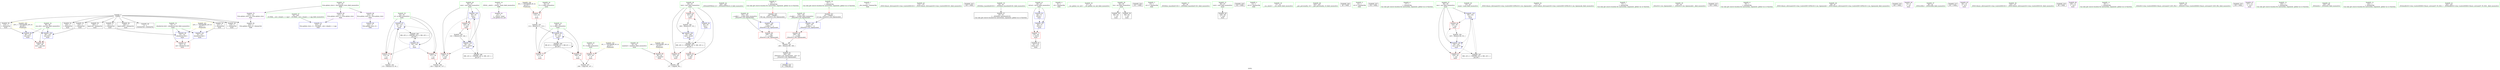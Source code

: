 digraph "SVFG" {
	label="SVFG";

	Node0x55f5623332a0 [shape=record,color=grey,label="{NodeID: 0\nNullPtr}"];
	Node0x55f5623332a0 -> Node0x55f56234e120[style=solid];
	Node0x55f5623332a0 -> Node0x55f56234e220[style=solid];
	Node0x55f5623332a0 -> Node0x55f56234e2f0[style=solid];
	Node0x55f5623332a0 -> Node0x55f56234e3c0[style=solid];
	Node0x55f5623332a0 -> Node0x55f56234e490[style=solid];
	Node0x55f5623332a0 -> Node0x55f56234e560[style=solid];
	Node0x55f5623332a0 -> Node0x55f56234e630[style=solid];
	Node0x55f5623332a0 -> Node0x55f56234e700[style=solid];
	Node0x55f5623332a0 -> Node0x55f56234e7d0[style=solid];
	Node0x55f5623332a0 -> Node0x55f562350630[style=solid];
	Node0x55f56234d1a0 [shape=record,color=blue,label="{NodeID: 97\n54\<--115\nji\<--inc\nmain\n}"];
	Node0x55f56234d1a0 -> Node0x55f56234f8d0[style=dashed];
	Node0x55f56234d1a0 -> Node0x55f56234f9a0[style=dashed];
	Node0x55f56234d1a0 -> Node0x55f56234d1a0[style=dashed];
	Node0x55f56234d1a0 -> Node0x55f56235fb20[style=dashed];
	Node0x55f5623346c0 [shape=record,color=green,label="{NodeID: 14\n4\<--6\n_ZStL8__ioinit\<--_ZStL8__ioinit_field_insensitive\nGlob }"];
	Node0x55f5623346c0 -> Node0x55f56234edb0[style=solid];
	Node0x55f562350b90 [shape=record,color=yellow,style=double,label="{NodeID: 194\n8V_1 = ENCHI(MR_8V_0)\npts\{53 \}\nFun[main]}"];
	Node0x55f562350b90 -> Node0x55f56234f800[style=dashed];
	Node0x55f56234be80 [shape=record,color=green,label="{NodeID: 28\n60\<--61\ntest\<--test_field_insensitive\nmain\n}"];
	Node0x55f56234be80 -> Node0x55f56234fdb0[style=solid];
	Node0x55f56234be80 -> Node0x55f56234fe80[style=solid];
	Node0x55f56234be80 -> Node0x55f56234ff50[style=solid];
	Node0x55f56234be80 -> Node0x55f562350800[style=solid];
	Node0x55f56234be80 -> Node0x55f5623519f0[style=solid];
	Node0x55f56234cb60 [shape=record,color=green,label="{NodeID: 42\n164\<--165\n_ZNSolsEPFRSoS_E\<--_ZNSolsEPFRSoS_E_field_insensitive\n}"];
	Node0x55f56236df10 [shape=record,color=black,label="{NodeID: 222\n79 = PHI(189, )\n}"];
	Node0x55f56234e7d0 [shape=record,color=black,label="{NodeID: 56\n183\<--3\nlpad.val29\<--dummyVal\nmain\n}"];
	Node0x55f56234f3c0 [shape=record,color=purple,label="{NodeID: 70\n234\<--16\nllvm.global_ctors_2\<--llvm.global_ctors\nGlob }"];
	Node0x55f56234f3c0 -> Node0x55f562350630[style=solid];
	Node0x55f562355ad0 [shape=record,color=grey,label="{NodeID: 167\n108 = cmp(106, 107, )\n}"];
	Node0x55f56234ff50 [shape=record,color=red,label="{NodeID: 84\n167\<--60\n\<--test\nmain\n}"];
	Node0x55f56234ff50 -> Node0x55f562355050[style=solid];
	Node0x55f562333500 [shape=record,color=green,label="{NodeID: 1\n7\<--1\n__dso_handle\<--dummyObj\nGlob }"];
	Node0x55f56234d270 [shape=record,color=blue,label="{NodeID: 98\n68\<--119\nexn.slot\<--\nmain\n}"];
	Node0x55f56234d270 -> Node0x55f5623500f0[style=dashed];
	Node0x55f562334a60 [shape=record,color=green,label="{NodeID: 15\n16\<--20\nllvm.global_ctors\<--llvm.global_ctors_field_insensitive\nGlob }"];
	Node0x55f562334a60 -> Node0x55f56234f1c0[style=solid];
	Node0x55f562334a60 -> Node0x55f56234f2c0[style=solid];
	Node0x55f562334a60 -> Node0x55f56234f3c0[style=solid];
	Node0x55f56234bf50 [shape=record,color=green,label="{NodeID: 29\n62\<--63\nnumtest\<--numtest_field_insensitive\nmain\n}"];
	Node0x55f56234bf50 -> Node0x55f562350020[style=solid];
	Node0x55f56234cc60 [shape=record,color=green,label="{NodeID: 43\n174\<--175\n_ZNSt14basic_ifstreamIcSt11char_traitsIcEED1Ev\<--_ZNSt14basic_ifstreamIcSt11char_traitsIcEED1Ev_field_insensitive\n}"];
	Node0x55f56236e140 [shape=record,color=black,label="{NodeID: 223\n100 = PHI()\n}"];
	Node0x55f56234e8a0 [shape=record,color=black,label="{NodeID: 57\n29\<--30\n\<--_ZNSt8ios_base4InitD1Ev\nCan only get source location for instruction, argument, global var or function.}"];
	Node0x55f56234f4c0 [shape=record,color=red,label="{NodeID: 71\n176\<--46\n\<--retval\nmain\n}"];
	Node0x55f56234f4c0 -> Node0x55f56234ec10[style=solid];
	Node0x55f562350020 [shape=record,color=red,label="{NodeID: 85\n96\<--62\n\<--numtest\nmain\n}"];
	Node0x55f562350020 -> Node0x55f5623557d0[style=solid];
	Node0x55f562333d90 [shape=record,color=green,label="{NodeID: 2\n8\<--1\n.str\<--dummyObj\nGlob }"];
	Node0x55f56234d340 [shape=record,color=blue,label="{NodeID: 99\n70\<--121\nehselector.slot\<--\nmain\n}"];
	Node0x55f56234d340 -> Node0x55f5623501c0[style=dashed];
	Node0x55f562334b60 [shape=record,color=green,label="{NodeID: 16\n21\<--22\n__cxx_global_var_init\<--__cxx_global_var_init_field_insensitive\n}"];
	Node0x55f56234c020 [shape=record,color=green,label="{NodeID: 30\n64\<--65\ncin\<--cin_field_insensitive\nmain\n}"];
	Node0x55f56234c020 -> Node0x55f56234e9a0[style=solid];
	Node0x55f56234c020 -> Node0x55f56234ea70[style=solid];
	Node0x55f56234cd60 [shape=record,color=green,label="{NodeID: 44\n192\<--193\n__a.addr\<--__a.addr_field_insensitive\n_ZStorSt13_Ios_OpenmodeS_\n}"];
	Node0x55f56234cd60 -> Node0x55f562350290[style=solid];
	Node0x55f56234cd60 -> Node0x55f562351b90[style=solid];
	Node0x55f56236e210 [shape=record,color=black,label="{NodeID: 224\n101 = PHI()\n}"];
	Node0x55f56234e9a0 [shape=record,color=black,label="{NodeID: 58\n88\<--64\n\<--cin\nmain\n}"];
	Node0x55f56234f590 [shape=record,color=red,label="{NodeID: 72\n106\<--48\n\<--L\nmain\n}"];
	Node0x55f56234f590 -> Node0x55f562355ad0[style=solid];
	Node0x55f5623500f0 [shape=record,color=red,label="{NodeID: 86\n180\<--68\nexn\<--exn.slot\nmain\n}"];
	Node0x55f562333720 [shape=record,color=green,label="{NodeID: 3\n10\<--1\n.str.1\<--dummyObj\nGlob }"];
	Node0x55f56234d410 [shape=record,color=blue,label="{NodeID: 100\n68\<--125\nexn.slot\<--\nmain\n}"];
	Node0x55f56234d410 -> Node0x55f5623500f0[style=dashed];
	Node0x55f562334c60 [shape=record,color=green,label="{NodeID: 17\n25\<--26\n_ZNSt8ios_base4InitC1Ev\<--_ZNSt8ios_base4InitC1Ev_field_insensitive\n}"];
	Node0x55f56234c0f0 [shape=record,color=green,label="{NodeID: 31\n66\<--67\ncout\<--cout_field_insensitive\nmain\n}"];
	Node0x55f56234c0f0 -> Node0x55f56234eb40[style=solid];
	Node0x55f56234ce30 [shape=record,color=green,label="{NodeID: 45\n194\<--195\n__b.addr\<--__b.addr_field_insensitive\n_ZStorSt13_Ios_OpenmodeS_\n}"];
	Node0x55f56234ce30 -> Node0x55f562350360[style=solid];
	Node0x55f56234ce30 -> Node0x55f562351c60[style=solid];
	Node0x55f56236e2e0 [shape=record,color=black,label="{NodeID: 225\n102 = PHI()\n}"];
	Node0x55f56234ea70 [shape=record,color=black,label="{NodeID: 59\n99\<--64\n\<--cin\nmain\n}"];
	Node0x55f56234f660 [shape=record,color=red,label="{NodeID: 73\n111\<--48\n\<--L\nmain\n}"];
	Node0x55f56234f660 -> Node0x55f5623554d0[style=solid];
	Node0x55f5623501c0 [shape=record,color=red,label="{NodeID: 87\n181\<--70\nsel\<--ehselector.slot\nmain\n}"];
	Node0x55f5623337b0 [shape=record,color=green,label="{NodeID: 4\n12\<--1\n.str.2\<--dummyObj\nGlob }"];
	Node0x55f56235f620 [shape=record,color=black,label="{NodeID: 184\nMR_4V_2 = PHI(MR_4V_3, MR_4V_1, )\npts\{49 \}\n}"];
	Node0x55f56235f620 -> Node0x55f56234f590[style=dashed];
	Node0x55f56235f620 -> Node0x55f56234f660[style=dashed];
	Node0x55f56235f620 -> Node0x55f56234d0d0[style=dashed];
	Node0x55f56235f620 -> Node0x55f56235f620[style=dashed];
	Node0x55f56234d4e0 [shape=record,color=blue,label="{NodeID: 101\n70\<--127\nehselector.slot\<--\nmain\n}"];
	Node0x55f56234d4e0 -> Node0x55f5623501c0[style=dashed];
	Node0x55f56234b6f0 [shape=record,color=green,label="{NodeID: 18\n31\<--32\n__cxa_atexit\<--__cxa_atexit_field_insensitive\n}"];
	Node0x55f56234c1c0 [shape=record,color=green,label="{NodeID: 32\n68\<--69\nexn.slot\<--exn.slot_field_insensitive\nmain\n}"];
	Node0x55f56234c1c0 -> Node0x55f5623500f0[style=solid];
	Node0x55f56234c1c0 -> Node0x55f56234d270[style=solid];
	Node0x55f56234c1c0 -> Node0x55f56234d410[style=solid];
	Node0x55f56234cf00 [shape=record,color=green,label="{NodeID: 46\n202\<--203\n__gxx_personality_v0\<--__gxx_personality_v0_field_insensitive\n}"];
	Node0x55f56236e3b0 [shape=record,color=black,label="{NodeID: 226\n28 = PHI()\n}"];
	Node0x55f56234eb40 [shape=record,color=black,label="{NodeID: 60\n148\<--66\n\<--cout\nmain\n}"];
	Node0x55f56234f730 [shape=record,color=red,label="{NodeID: 74\n107\<--50\n\<--P\nmain\n}"];
	Node0x55f56234f730 -> Node0x55f562355ad0[style=solid];
	Node0x55f562350290 [shape=record,color=red,label="{NodeID: 88\n198\<--192\n\<--__a.addr\n_ZStorSt13_Ios_OpenmodeS_\n}"];
	Node0x55f562350290 -> Node0x55f5623551d0[style=solid];
	Node0x55f562333840 [shape=record,color=green,label="{NodeID: 5\n14\<--1\n.str.3\<--dummyObj\nGlob }"];
	Node0x55f56235fb20 [shape=record,color=black,label="{NodeID: 185\nMR_10V_2 = PHI(MR_10V_4, MR_10V_1, )\npts\{55 \}\n}"];
	Node0x55f56235fb20 -> Node0x55f5623508d0[style=dashed];
	Node0x55f56234d5b0 [shape=record,color=blue,label="{NodeID: 102\n56\<--93\nnow\<--\nmain\n}"];
	Node0x55f56234d5b0 -> Node0x55f56234fa70[style=dashed];
	Node0x55f56234d5b0 -> Node0x55f56234fb40[style=dashed];
	Node0x55f56234d5b0 -> Node0x55f56234d750[style=dashed];
	Node0x55f56234d5b0 -> Node0x55f562360020[style=dashed];
	Node0x55f56234b780 [shape=record,color=green,label="{NodeID: 19\n30\<--36\n_ZNSt8ios_base4InitD1Ev\<--_ZNSt8ios_base4InitD1Ev_field_insensitive\n}"];
	Node0x55f56234b780 -> Node0x55f56234e8a0[style=solid];
	Node0x55f562351800 [shape=record,color=yellow,style=double,label="{NodeID: 199\n18V_1 = ENCHI(MR_18V_0)\npts\{63 \}\nFun[main]}"];
	Node0x55f562351800 -> Node0x55f562350020[style=dashed];
	Node0x55f56234c290 [shape=record,color=green,label="{NodeID: 33\n70\<--71\nehselector.slot\<--ehselector.slot_field_insensitive\nmain\n}"];
	Node0x55f56234c290 -> Node0x55f5623501c0[style=solid];
	Node0x55f56234c290 -> Node0x55f56234d340[style=solid];
	Node0x55f56234c290 -> Node0x55f56234d4e0[style=solid];
	Node0x55f56234d000 [shape=record,color=green,label="{NodeID: 47\n18\<--228\n_GLOBAL__sub_I_dzzjzh_1_1.cpp\<--_GLOBAL__sub_I_dzzjzh_1_1.cpp_field_insensitive\n}"];
	Node0x55f56234d000 -> Node0x55f562350530[style=solid];
	Node0x55f56236e480 [shape=record,color=black,label="{NodeID: 227\n154 = PHI()\n}"];
	Node0x55f56234ec10 [shape=record,color=black,label="{NodeID: 61\n45\<--176\nmain_ret\<--\nmain\n}"];
	Node0x55f56234f800 [shape=record,color=red,label="{NodeID: 75\n110\<--52\n\<--C\nmain\n}"];
	Node0x55f56234f800 -> Node0x55f5623554d0[style=solid];
	Node0x55f562350360 [shape=record,color=red,label="{NodeID: 89\n199\<--194\n\<--__b.addr\n_ZStorSt13_Ios_OpenmodeS_\n}"];
	Node0x55f562350360 -> Node0x55f5623551d0[style=solid];
	Node0x55f5623338d0 [shape=record,color=green,label="{NodeID: 6\n17\<--1\n\<--dummyObj\nCan only get source location for instruction, argument, global var or function.}"];
	Node0x55f562360020 [shape=record,color=black,label="{NodeID: 186\nMR_12V_2 = PHI(MR_12V_4, MR_12V_1, )\npts\{57 \}\n}"];
	Node0x55f562360020 -> Node0x55f56234d5b0[style=dashed];
	Node0x55f56234d680 [shape=record,color=blue,label="{NodeID: 103\n58\<--104\nans\<--\nmain\n}"];
	Node0x55f56234d680 -> Node0x55f56234fc10[style=dashed];
	Node0x55f56234d680 -> Node0x55f56234fce0[style=dashed];
	Node0x55f56234d680 -> Node0x55f56234d820[style=dashed];
	Node0x55f56234d680 -> Node0x55f562360520[style=dashed];
	Node0x55f56234b810 [shape=record,color=green,label="{NodeID: 20\n43\<--44\nmain\<--main_field_insensitive\n}"];
	Node0x55f5623518e0 [shape=record,color=yellow,style=double,label="{NodeID: 200\n20V_1 = ENCHI(MR_20V_0)\npts\{69 \}\nFun[main]}"];
	Node0x55f5623518e0 -> Node0x55f56234d270[style=dashed];
	Node0x55f5623518e0 -> Node0x55f56234d410[style=dashed];
	Node0x55f56234c360 [shape=record,color=green,label="{NodeID: 34\n77\<--78\n_ZNSt14basic_ifstreamIcSt11char_traitsIcEEC1EPKcSt13_Ios_Openmode\<--_ZNSt14basic_ifstreamIcSt11char_traitsIcEEC1EPKcSt13_Ios_Openmode_field_insensitive\n}"];
	Node0x55f56234e120 [shape=record,color=black,label="{NodeID: 48\n2\<--3\ndummyVal\<--dummyVal\n}"];
	Node0x55f56234ece0 [shape=record,color=black,label="{NodeID: 62\n189\<--200\n_ZStorSt13_Ios_OpenmodeS__ret\<--or\n_ZStorSt13_Ios_OpenmodeS_\n|{<s0>4}}"];
	Node0x55f56234ece0:s0 -> Node0x55f56236df10[style=solid,color=blue];
	Node0x55f56234df70 [shape=record,color=grey,label="{NodeID: 159\n141 = Binary(140, 142, )\n}"];
	Node0x55f56234df70 -> Node0x55f56234d750[style=solid];
	Node0x55f56234f8d0 [shape=record,color=red,label="{NodeID: 76\n114\<--54\n\<--ji\nmain\n}"];
	Node0x55f56234f8d0 -> Node0x55f562355350[style=solid];
	Node0x55f562350430 [shape=record,color=blue,label="{NodeID: 90\n232\<--17\nllvm.global_ctors_0\<--\nGlob }"];
	Node0x55f562334ea0 [shape=record,color=green,label="{NodeID: 7\n73\<--1\n\<--dummyObj\nCan only get source location for instruction, argument, global var or function.}"];
	Node0x55f562360520 [shape=record,color=black,label="{NodeID: 187\nMR_14V_2 = PHI(MR_14V_4, MR_14V_1, )\npts\{59 \}\n}"];
	Node0x55f562360520 -> Node0x55f56234d680[style=dashed];
	Node0x55f56234d750 [shape=record,color=blue,label="{NodeID: 104\n56\<--141\nnow\<--mul15\nmain\n}"];
	Node0x55f56234d750 -> Node0x55f56234fa70[style=dashed];
	Node0x55f56234d750 -> Node0x55f56234fb40[style=dashed];
	Node0x55f56234d750 -> Node0x55f56234d750[style=dashed];
	Node0x55f56234d750 -> Node0x55f562360020[style=dashed];
	Node0x55f56234b8d0 [shape=record,color=green,label="{NodeID: 21\n46\<--47\nretval\<--retval_field_insensitive\nmain\n}"];
	Node0x55f56234b8d0 -> Node0x55f56234f4c0[style=solid];
	Node0x55f56234b8d0 -> Node0x55f562350730[style=solid];
	Node0x55f56234b8d0 -> Node0x55f562351ac0[style=solid];
	Node0x55f562363b90 [shape=record,color=yellow,style=double,label="{NodeID: 201\n22V_1 = ENCHI(MR_22V_0)\npts\{71 \}\nFun[main]}"];
	Node0x55f562363b90 -> Node0x55f56234d340[style=dashed];
	Node0x55f562363b90 -> Node0x55f56234d4e0[style=dashed];
	Node0x55f56234c460 [shape=record,color=green,label="{NodeID: 35\n82\<--83\n_ZStorSt13_Ios_OpenmodeS_\<--_ZStorSt13_Ios_OpenmodeS__field_insensitive\n}"];
	Node0x55f56236c460 [shape=record,color=black,label="{NodeID: 215\n158 = PHI()\n}"];
	Node0x55f56234e220 [shape=record,color=black,label="{NodeID: 49\n118\<--3\n\<--dummyVal\nmain\n}"];
	Node0x55f56234edb0 [shape=record,color=purple,label="{NodeID: 63\n27\<--4\n\<--_ZStL8__ioinit\n__cxx_global_var_init\n}"];
	Node0x55f562355050 [shape=record,color=grey,label="{NodeID: 160\n168 = Binary(167, 93, )\n}"];
	Node0x55f562355050 -> Node0x55f5623519f0[style=solid];
	Node0x55f56234f9a0 [shape=record,color=red,label="{NodeID: 77\n137\<--54\n\<--ji\nmain\n}"];
	Node0x55f56234f9a0 -> Node0x55f562355950[style=solid];
	Node0x55f562350530 [shape=record,color=blue,label="{NodeID: 91\n233\<--18\nllvm.global_ctors_1\<--_GLOBAL__sub_I_dzzjzh_1_1.cpp\nGlob }"];
	Node0x55f562334f30 [shape=record,color=green,label="{NodeID: 8\n76\<--1\n\<--dummyObj\nCan only get source location for instruction, argument, global var or function.}"];
	Node0x55f562360a20 [shape=record,color=black,label="{NodeID: 188\nMR_16V_3 = PHI(MR_16V_4, MR_16V_2, )\npts\{61 \}\n}"];
	Node0x55f562360a20 -> Node0x55f56234fdb0[style=dashed];
	Node0x55f562360a20 -> Node0x55f56234fe80[style=dashed];
	Node0x55f562360a20 -> Node0x55f56234ff50[style=dashed];
	Node0x55f562360a20 -> Node0x55f5623519f0[style=dashed];
	Node0x55f56234d820 [shape=record,color=blue,label="{NodeID: 105\n58\<--145\nans\<--inc16\nmain\n}"];
	Node0x55f56234d820 -> Node0x55f56234fc10[style=dashed];
	Node0x55f56234d820 -> Node0x55f56234fce0[style=dashed];
	Node0x55f56234d820 -> Node0x55f56234d820[style=dashed];
	Node0x55f56234d820 -> Node0x55f562360520[style=dashed];
	Node0x55f56234b9a0 [shape=record,color=green,label="{NodeID: 22\n48\<--49\nL\<--L_field_insensitive\nmain\n}"];
	Node0x55f56234b9a0 -> Node0x55f56234f590[style=solid];
	Node0x55f56234b9a0 -> Node0x55f56234f660[style=solid];
	Node0x55f56234b9a0 -> Node0x55f56234d0d0[style=solid];
	Node0x55f56234c560 [shape=record,color=green,label="{NodeID: 36\n86\<--87\n_ZNSt14basic_ofstreamIcSt11char_traitsIcEEC1EPKcSt13_Ios_Openmode\<--_ZNSt14basic_ofstreamIcSt11char_traitsIcEEC1EPKcSt13_Ios_Openmode_field_insensitive\n}"];
	Node0x55f56236c5c0 [shape=record,color=black,label="{NodeID: 216\n160 = PHI()\n}"];
	Node0x55f56234e2f0 [shape=record,color=black,label="{NodeID: 50\n119\<--3\n\<--dummyVal\nmain\n}"];
	Node0x55f56234e2f0 -> Node0x55f56234d270[style=solid];
	Node0x55f56234ee80 [shape=record,color=purple,label="{NodeID: 64\n74\<--8\n\<--.str\nmain\n}"];
	Node0x55f5623551d0 [shape=record,color=grey,label="{NodeID: 161\n200 = Binary(198, 199, )\n}"];
	Node0x55f5623551d0 -> Node0x55f56234ece0[style=solid];
	Node0x55f56234fa70 [shape=record,color=red,label="{NodeID: 78\n136\<--56\n\<--now\nmain\n}"];
	Node0x55f56234fa70 -> Node0x55f562355950[style=solid];
	Node0x55f562350630 [shape=record,color=blue, style = dotted,label="{NodeID: 92\n234\<--3\nllvm.global_ctors_2\<--dummyVal\nGlob }"];
	Node0x55f562334fc0 [shape=record,color=green,label="{NodeID: 9\n80\<--1\n\<--dummyObj\nCan only get source location for instruction, argument, global var or function.|{<s0>4}}"];
	Node0x55f562334fc0:s0 -> Node0x55f56236d500[style=solid,color=red];
	Node0x55f5623519f0 [shape=record,color=blue,label="{NodeID: 106\n60\<--168\ntest\<--inc28\nmain\n}"];
	Node0x55f5623519f0 -> Node0x55f562360a20[style=dashed];
	Node0x55f56234ba70 [shape=record,color=green,label="{NodeID: 23\n50\<--51\nP\<--P_field_insensitive\nmain\n}"];
	Node0x55f56234ba70 -> Node0x55f56234f730[style=solid];
	Node0x55f56234c660 [shape=record,color=green,label="{NodeID: 37\n90\<--91\n_ZNSirsERx\<--_ZNSirsERx_field_insensitive\n}"];
	Node0x55f56236d230 [shape=record,color=black,label="{NodeID: 217\n161 = PHI()\n}"];
	Node0x55f56234e3c0 [shape=record,color=black,label="{NodeID: 51\n121\<--3\n\<--dummyVal\nmain\n}"];
	Node0x55f56234e3c0 -> Node0x55f56234d340[style=solid];
	Node0x55f56234ef50 [shape=record,color=purple,label="{NodeID: 65\n84\<--10\n\<--.str.1\nmain\n}"];
	Node0x55f562355350 [shape=record,color=grey,label="{NodeID: 162\n115 = Binary(114, 93, )\n}"];
	Node0x55f562355350 -> Node0x55f56234d1a0[style=solid];
	Node0x55f56234fb40 [shape=record,color=red,label="{NodeID: 79\n140\<--56\n\<--now\nmain\n}"];
	Node0x55f56234fb40 -> Node0x55f56234df70[style=solid];
	Node0x55f562350730 [shape=record,color=blue,label="{NodeID: 93\n46\<--73\nretval\<--\nmain\n}"];
	Node0x55f562350730 -> Node0x55f562351ac0[style=dashed];
	Node0x55f562335050 [shape=record,color=green,label="{NodeID: 10\n81\<--1\n\<--dummyObj\nCan only get source location for instruction, argument, global var or function.|{<s0>4}}"];
	Node0x55f562335050:s0 -> Node0x55f56236d690[style=solid,color=red];
	Node0x55f562351ac0 [shape=record,color=blue,label="{NodeID: 107\n46\<--73\nretval\<--\nmain\n}"];
	Node0x55f562351ac0 -> Node0x55f56234f4c0[style=dashed];
	Node0x55f56234bb40 [shape=record,color=green,label="{NodeID: 24\n52\<--53\nC\<--C_field_insensitive\nmain\n}"];
	Node0x55f56234bb40 -> Node0x55f56234f800[style=solid];
	Node0x55f56234c760 [shape=record,color=green,label="{NodeID: 38\n130\<--131\n_ZNSt14basic_ofstreamIcSt11char_traitsIcEED1Ev\<--_ZNSt14basic_ofstreamIcSt11char_traitsIcEED1Ev_field_insensitive\n}"];
	Node0x55f56236d300 [shape=record,color=black,label="{NodeID: 218\n89 = PHI()\n}"];
	Node0x55f56234e490 [shape=record,color=black,label="{NodeID: 52\n124\<--3\n\<--dummyVal\nmain\n}"];
	Node0x55f56234f020 [shape=record,color=purple,label="{NodeID: 66\n149\<--12\n\<--.str.2\nmain\n}"];
	Node0x55f5623554d0 [shape=record,color=grey,label="{NodeID: 163\n112 = Binary(111, 110, )\n}"];
	Node0x55f5623554d0 -> Node0x55f56234d0d0[style=solid];
	Node0x55f56234fc10 [shape=record,color=red,label="{NodeID: 80\n144\<--58\n\<--ans\nmain\n}"];
	Node0x55f56234fc10 -> Node0x55f562355650[style=solid];
	Node0x55f562350800 [shape=record,color=blue,label="{NodeID: 94\n60\<--93\ntest\<--\nmain\n}"];
	Node0x55f562350800 -> Node0x55f562360a20[style=dashed];
	Node0x55f5623350e0 [shape=record,color=green,label="{NodeID: 11\n93\<--1\n\<--dummyObj\nCan only get source location for instruction, argument, global var or function.}"];
	Node0x55f562351b90 [shape=record,color=blue,label="{NodeID: 108\n192\<--190\n__a.addr\<--__a\n_ZStorSt13_Ios_OpenmodeS_\n}"];
	Node0x55f562351b90 -> Node0x55f562350290[style=dashed];
	Node0x55f56234bc10 [shape=record,color=green,label="{NodeID: 25\n54\<--55\nji\<--ji_field_insensitive\nmain\n}"];
	Node0x55f56234bc10 -> Node0x55f56234f8d0[style=solid];
	Node0x55f56234bc10 -> Node0x55f56234f9a0[style=solid];
	Node0x55f56234bc10 -> Node0x55f5623508d0[style=solid];
	Node0x55f56234bc10 -> Node0x55f56234d1a0[style=solid];
	Node0x55f56234c860 [shape=record,color=green,label="{NodeID: 39\n151\<--152\n_ZStlsISt11char_traitsIcEERSt13basic_ostreamIcT_ES5_PKc\<--_ZStlsISt11char_traitsIcEERSt13basic_ostreamIcT_ES5_PKc_field_insensitive\n}"];
	Node0x55f56236d3d0 [shape=record,color=black,label="{NodeID: 219\n150 = PHI()\n}"];
	Node0x55f56234e560 [shape=record,color=black,label="{NodeID: 53\n125\<--3\n\<--dummyVal\nmain\n}"];
	Node0x55f56234e560 -> Node0x55f56234d410[style=solid];
	Node0x55f56234f0f0 [shape=record,color=purple,label="{NodeID: 67\n157\<--14\n\<--.str.3\nmain\n}"];
	Node0x55f562355650 [shape=record,color=grey,label="{NodeID: 164\n145 = Binary(144, 93, )\n}"];
	Node0x55f562355650 -> Node0x55f56234d820[style=solid];
	Node0x55f56234fce0 [shape=record,color=red,label="{NodeID: 81\n159\<--58\n\<--ans\nmain\n}"];
	Node0x55f5623508d0 [shape=record,color=blue,label="{NodeID: 95\n54\<--104\nji\<--\nmain\n}"];
	Node0x55f5623508d0 -> Node0x55f56234f8d0[style=dashed];
	Node0x55f5623508d0 -> Node0x55f56234f9a0[style=dashed];
	Node0x55f5623508d0 -> Node0x55f56234d1a0[style=dashed];
	Node0x55f5623508d0 -> Node0x55f56235fb20[style=dashed];
	Node0x55f5623344c0 [shape=record,color=green,label="{NodeID: 12\n104\<--1\n\<--dummyObj\nCan only get source location for instruction, argument, global var or function.}"];
	Node0x55f562351c60 [shape=record,color=blue,label="{NodeID: 109\n194\<--191\n__b.addr\<--__b\n_ZStorSt13_Ios_OpenmodeS_\n}"];
	Node0x55f562351c60 -> Node0x55f562350360[style=dashed];
	Node0x55f56234bce0 [shape=record,color=green,label="{NodeID: 26\n56\<--57\nnow\<--now_field_insensitive\nmain\n}"];
	Node0x55f56234bce0 -> Node0x55f56234fa70[style=solid];
	Node0x55f56234bce0 -> Node0x55f56234fb40[style=solid];
	Node0x55f56234bce0 -> Node0x55f56234d5b0[style=solid];
	Node0x55f56234bce0 -> Node0x55f56234d750[style=solid];
	Node0x55f56234c960 [shape=record,color=green,label="{NodeID: 40\n155\<--156\n_ZNSolsEx\<--_ZNSolsEx_field_insensitive\n}"];
	Node0x55f56236d500 [shape=record,color=black,label="{NodeID: 220\n190 = PHI(80, )\n0th arg _ZStorSt13_Ios_OpenmodeS_ }"];
	Node0x55f56236d500 -> Node0x55f562351b90[style=solid];
	Node0x55f56234e630 [shape=record,color=black,label="{NodeID: 54\n127\<--3\n\<--dummyVal\nmain\n}"];
	Node0x55f56234e630 -> Node0x55f56234d4e0[style=solid];
	Node0x55f56234f1c0 [shape=record,color=purple,label="{NodeID: 68\n232\<--16\nllvm.global_ctors_0\<--llvm.global_ctors\nGlob }"];
	Node0x55f56234f1c0 -> Node0x55f562350430[style=solid];
	Node0x55f5623557d0 [shape=record,color=grey,label="{NodeID: 165\n97 = cmp(95, 96, )\n}"];
	Node0x55f56234fdb0 [shape=record,color=red,label="{NodeID: 82\n95\<--60\n\<--test\nmain\n}"];
	Node0x55f56234fdb0 -> Node0x55f5623557d0[style=solid];
	Node0x55f56234d0d0 [shape=record,color=blue,label="{NodeID: 96\n48\<--112\nL\<--mul\nmain\n}"];
	Node0x55f56234d0d0 -> Node0x55f56234f590[style=dashed];
	Node0x55f56234d0d0 -> Node0x55f56234f660[style=dashed];
	Node0x55f56234d0d0 -> Node0x55f56234d0d0[style=dashed];
	Node0x55f56234d0d0 -> Node0x55f56235f620[style=dashed];
	Node0x55f5623345c0 [shape=record,color=green,label="{NodeID: 13\n142\<--1\n\<--dummyObj\nCan only get source location for instruction, argument, global var or function.}"];
	Node0x55f562350ab0 [shape=record,color=yellow,style=double,label="{NodeID: 193\n6V_1 = ENCHI(MR_6V_0)\npts\{51 \}\nFun[main]}"];
	Node0x55f562350ab0 -> Node0x55f56234f730[style=dashed];
	Node0x55f56234bdb0 [shape=record,color=green,label="{NodeID: 27\n58\<--59\nans\<--ans_field_insensitive\nmain\n}"];
	Node0x55f56234bdb0 -> Node0x55f56234fc10[style=solid];
	Node0x55f56234bdb0 -> Node0x55f56234fce0[style=solid];
	Node0x55f56234bdb0 -> Node0x55f56234d680[style=solid];
	Node0x55f56234bdb0 -> Node0x55f56234d820[style=solid];
	Node0x55f56234ca60 [shape=record,color=green,label="{NodeID: 41\n162\<--163\n_ZSt4endlIcSt11char_traitsIcEERSt13basic_ostreamIT_T0_ES6_\<--_ZSt4endlIcSt11char_traitsIcEERSt13basic_ostreamIT_T0_ES6__field_insensitive\n}"];
	Node0x55f56236d690 [shape=record,color=black,label="{NodeID: 221\n191 = PHI(81, )\n1st arg _ZStorSt13_Ios_OpenmodeS_ }"];
	Node0x55f56236d690 -> Node0x55f562351c60[style=solid];
	Node0x55f56234e700 [shape=record,color=black,label="{NodeID: 55\n182\<--3\nlpad.val\<--dummyVal\nmain\n}"];
	Node0x55f56234f2c0 [shape=record,color=purple,label="{NodeID: 69\n233\<--16\nllvm.global_ctors_1\<--llvm.global_ctors\nGlob }"];
	Node0x55f56234f2c0 -> Node0x55f562350530[style=solid];
	Node0x55f562355950 [shape=record,color=grey,label="{NodeID: 166\n138 = cmp(136, 137, )\n}"];
	Node0x55f56234fe80 [shape=record,color=red,label="{NodeID: 83\n153\<--60\n\<--test\nmain\n}"];
}
